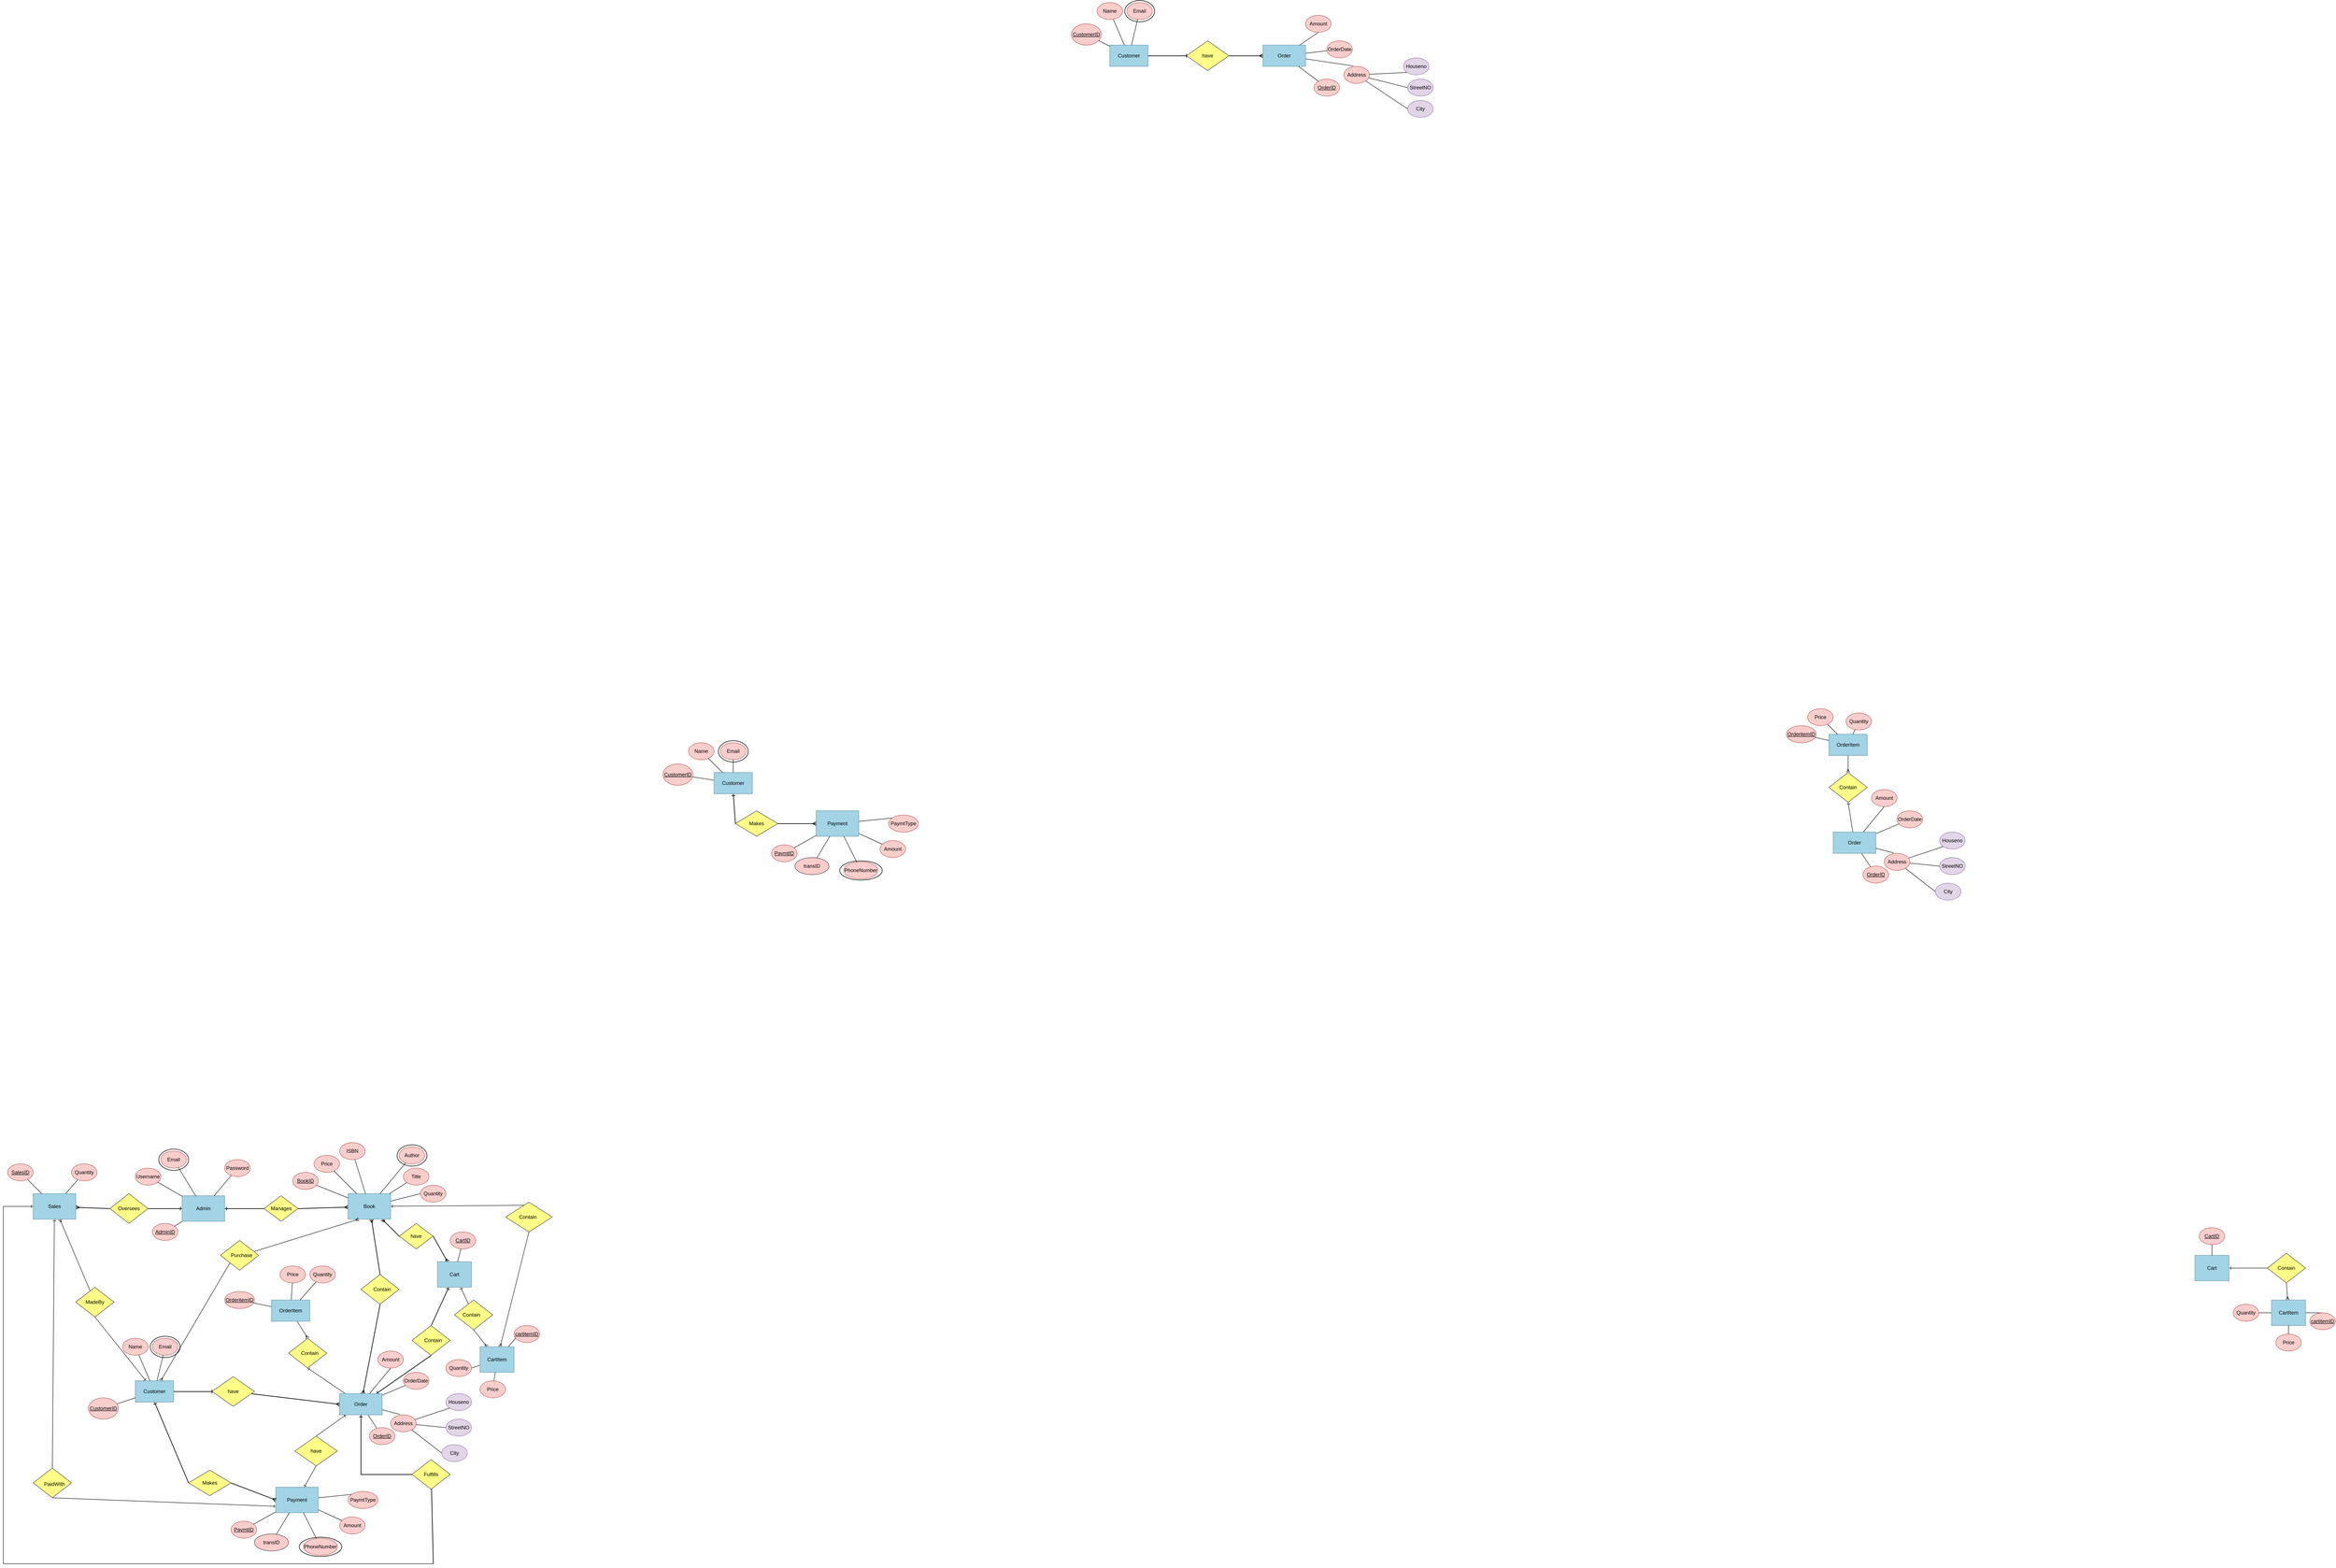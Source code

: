 <mxfile version="26.0.5">
  <diagram name="Page-1" id="8js4nfwX36cDhiWd0nQg">
    <mxGraphModel dx="-1300" dy="3706" grid="1" gridSize="10" guides="1" tooltips="1" connect="1" arrows="1" fold="1" page="0" pageScale="1" pageWidth="850" pageHeight="1100" math="0" shadow="0">
      <root>
        <mxCell id="0" />
        <mxCell id="1" parent="0" />
        <mxCell id="_kQ2py2JBP-Ow-14BObZ-1" style="rounded=0;orthogonalLoop=1;jettySize=auto;html=1;endArrow=ERone;endFill=0;strokeWidth=1.5;exitX=1;exitY=0.5;exitDx=0;exitDy=0;" parent="1" source="_kQ2py2JBP-Ow-14BObZ-97" target="_kQ2py2JBP-Ow-14BObZ-3" edge="1">
          <mxGeometry relative="1" as="geometry" />
        </mxCell>
        <mxCell id="_kQ2py2JBP-Ow-14BObZ-2" style="rounded=0;orthogonalLoop=1;jettySize=auto;html=1;endArrow=ERone;endFill=0;strokeWidth=1.5;" parent="1" source="_kQ2py2JBP-Ow-14BObZ-12" target="_kQ2py2JBP-Ow-14BObZ-3" edge="1">
          <mxGeometry relative="1" as="geometry" />
        </mxCell>
        <mxCell id="_kQ2py2JBP-Ow-14BObZ-3" value="Admin" style="rounded=0;whiteSpace=wrap;html=1;fillColor=#a2d4e6;strokeColor=#63919f;" parent="1" vertex="1">
          <mxGeometry x="3530" y="235" width="100" height="60" as="geometry" />
        </mxCell>
        <mxCell id="_kQ2py2JBP-Ow-14BObZ-4" value="&lt;u&gt;AdminID&lt;/u&gt;" style="ellipse;whiteSpace=wrap;html=1;fillColor=#f8cecc;strokeColor=#b85450;" parent="1" vertex="1">
          <mxGeometry x="3460" y="300" width="60" height="40" as="geometry" />
        </mxCell>
        <mxCell id="_kQ2py2JBP-Ow-14BObZ-5" style="endArrow=none;endFill=0;" parent="1" source="_kQ2py2JBP-Ow-14BObZ-3" target="_kQ2py2JBP-Ow-14BObZ-4" edge="1">
          <mxGeometry relative="1" as="geometry" />
        </mxCell>
        <mxCell id="_kQ2py2JBP-Ow-14BObZ-6" value="Username" style="ellipse;whiteSpace=wrap;html=1;fillColor=#f8cecc;strokeColor=#b85450;" parent="1" vertex="1">
          <mxGeometry x="3420" y="170" width="60" height="40" as="geometry" />
        </mxCell>
        <mxCell id="_kQ2py2JBP-Ow-14BObZ-7" style="endArrow=none;endFill=0;" parent="1" source="_kQ2py2JBP-Ow-14BObZ-3" target="_kQ2py2JBP-Ow-14BObZ-6" edge="1">
          <mxGeometry relative="1" as="geometry" />
        </mxCell>
        <mxCell id="_kQ2py2JBP-Ow-14BObZ-8" value="Email" style="ellipse;whiteSpace=wrap;html=1;fillColor=#f8cecc;strokeColor=#b85450;" parent="1" vertex="1">
          <mxGeometry x="3480" y="130" width="60" height="40" as="geometry" />
        </mxCell>
        <mxCell id="_kQ2py2JBP-Ow-14BObZ-9" style="endArrow=none;endFill=0;" parent="1" source="_kQ2py2JBP-Ow-14BObZ-3" target="_kQ2py2JBP-Ow-14BObZ-8" edge="1">
          <mxGeometry relative="1" as="geometry" />
        </mxCell>
        <mxCell id="_kQ2py2JBP-Ow-14BObZ-10" value="Password" style="ellipse;whiteSpace=wrap;html=1;fillColor=#f8cecc;strokeColor=#b85450;" parent="1" vertex="1">
          <mxGeometry x="3630" y="150" width="60" height="40" as="geometry" />
        </mxCell>
        <mxCell id="_kQ2py2JBP-Ow-14BObZ-11" style="endArrow=none;endFill=0;" parent="1" source="_kQ2py2JBP-Ow-14BObZ-3" target="_kQ2py2JBP-Ow-14BObZ-10" edge="1">
          <mxGeometry relative="1" as="geometry" />
        </mxCell>
        <mxCell id="_kQ2py2JBP-Ow-14BObZ-12" value="Manages" style="rhombus;whiteSpace=wrap;html=1;fillColor=#ffff88;strokeColor=#36393d;" parent="1" vertex="1">
          <mxGeometry x="3722.5" y="235" width="80" height="60" as="geometry" />
        </mxCell>
        <mxCell id="_kQ2py2JBP-Ow-14BObZ-13" style="rounded=0;orthogonalLoop=1;jettySize=auto;html=1;endArrow=ERmany;endFill=0;exitX=0;exitY=0.5;exitDx=0;exitDy=0;strokeWidth=1.5;" parent="1" source="_kQ2py2JBP-Ow-14BObZ-66" target="_kQ2py2JBP-Ow-14BObZ-18" edge="1">
          <mxGeometry relative="1" as="geometry" />
        </mxCell>
        <mxCell id="_kQ2py2JBP-Ow-14BObZ-14" style="rounded=0;orthogonalLoop=1;jettySize=auto;html=1;endArrow=ERmany;endFill=0;exitX=0.5;exitY=0;exitDx=0;exitDy=0;strokeWidth=1.5;" parent="1" source="_kQ2py2JBP-Ow-14BObZ-103" target="_kQ2py2JBP-Ow-14BObZ-18" edge="1">
          <mxGeometry relative="1" as="geometry" />
        </mxCell>
        <mxCell id="_kQ2py2JBP-Ow-14BObZ-15" style="rounded=0;orthogonalLoop=1;jettySize=auto;html=1;endArrow=ERmany;endFill=0;exitX=1;exitY=0.5;exitDx=0;exitDy=0;strokeWidth=1.5;" parent="1" source="_kQ2py2JBP-Ow-14BObZ-12" target="_kQ2py2JBP-Ow-14BObZ-18" edge="1">
          <mxGeometry relative="1" as="geometry" />
        </mxCell>
        <mxCell id="_kQ2py2JBP-Ow-14BObZ-16" style="rounded=0;orthogonalLoop=1;jettySize=auto;html=1;entryX=0;entryY=0.5;entryDx=0;entryDy=0;endArrow=none;endFill=0;" parent="1" source="_kQ2py2JBP-Ow-14BObZ-18" target="_kQ2py2JBP-Ow-14BObZ-148" edge="1">
          <mxGeometry relative="1" as="geometry" />
        </mxCell>
        <mxCell id="_kQ2py2JBP-Ow-14BObZ-17" style="rounded=0;orthogonalLoop=1;jettySize=auto;html=1;endArrow=ERone;endFill=0;exitX=0.527;exitY=0.103;exitDx=0;exitDy=0;exitPerimeter=0;" parent="1" source="_kQ2py2JBP-Ow-14BObZ-151" target="_kQ2py2JBP-Ow-14BObZ-18" edge="1">
          <mxGeometry relative="1" as="geometry">
            <mxPoint x="4340" y="240" as="sourcePoint" />
          </mxGeometry>
        </mxCell>
        <mxCell id="_kQ2py2JBP-Ow-14BObZ-18" value="Book" style="rounded=0;whiteSpace=wrap;html=1;fillColor=#a2d4e6;strokeColor=#63919f;" parent="1" vertex="1">
          <mxGeometry x="3920" y="230" width="100" height="60" as="geometry" />
        </mxCell>
        <mxCell id="_kQ2py2JBP-Ow-14BObZ-19" value="&lt;u&gt;BookID&lt;/u&gt;" style="ellipse;whiteSpace=wrap;html=1;fillColor=#f8cecc;strokeColor=#b85450;" parent="1" vertex="1">
          <mxGeometry x="3790" y="180" width="60" height="40" as="geometry" />
        </mxCell>
        <mxCell id="_kQ2py2JBP-Ow-14BObZ-20" style="endArrow=none;endFill=0;" parent="1" source="_kQ2py2JBP-Ow-14BObZ-18" target="_kQ2py2JBP-Ow-14BObZ-19" edge="1">
          <mxGeometry relative="1" as="geometry" />
        </mxCell>
        <mxCell id="_kQ2py2JBP-Ow-14BObZ-21" value="Title" style="ellipse;whiteSpace=wrap;html=1;fillColor=#f8cecc;strokeColor=#b85450;" parent="1" vertex="1">
          <mxGeometry x="4050" y="170" width="60" height="40" as="geometry" />
        </mxCell>
        <mxCell id="_kQ2py2JBP-Ow-14BObZ-22" style="endArrow=none;endFill=0;" parent="1" source="_kQ2py2JBP-Ow-14BObZ-18" target="_kQ2py2JBP-Ow-14BObZ-21" edge="1">
          <mxGeometry relative="1" as="geometry" />
        </mxCell>
        <mxCell id="_kQ2py2JBP-Ow-14BObZ-23" value="ISBN" style="ellipse;whiteSpace=wrap;html=1;fillColor=#f8cecc;strokeColor=#b85450;" parent="1" vertex="1">
          <mxGeometry x="3900" y="110" width="60" height="40" as="geometry" />
        </mxCell>
        <mxCell id="_kQ2py2JBP-Ow-14BObZ-24" style="endArrow=none;endFill=0;" parent="1" source="_kQ2py2JBP-Ow-14BObZ-18" target="_kQ2py2JBP-Ow-14BObZ-23" edge="1">
          <mxGeometry relative="1" as="geometry" />
        </mxCell>
        <mxCell id="_kQ2py2JBP-Ow-14BObZ-25" value="Price" style="ellipse;whiteSpace=wrap;html=1;fillColor=#f8cecc;strokeColor=#b85450;" parent="1" vertex="1">
          <mxGeometry x="3840" y="140" width="60" height="40" as="geometry" />
        </mxCell>
        <mxCell id="_kQ2py2JBP-Ow-14BObZ-26" style="endArrow=none;endFill=0;" parent="1" source="_kQ2py2JBP-Ow-14BObZ-18" target="_kQ2py2JBP-Ow-14BObZ-25" edge="1">
          <mxGeometry relative="1" as="geometry" />
        </mxCell>
        <mxCell id="_kQ2py2JBP-Ow-14BObZ-27" value="Author" style="ellipse;whiteSpace=wrap;html=1;fillColor=#f8cecc;strokeColor=#b85450;" parent="1" vertex="1">
          <mxGeometry x="4040" y="120" width="60" height="40" as="geometry" />
        </mxCell>
        <mxCell id="_kQ2py2JBP-Ow-14BObZ-28" style="endArrow=none;endFill=0;" parent="1" source="_kQ2py2JBP-Ow-14BObZ-18" target="_kQ2py2JBP-Ow-14BObZ-27" edge="1">
          <mxGeometry relative="1" as="geometry" />
        </mxCell>
        <mxCell id="_kQ2py2JBP-Ow-14BObZ-29" style="rounded=0;orthogonalLoop=1;jettySize=auto;html=1;endArrow=ERone;endFill=0;" parent="1" target="_kQ2py2JBP-Ow-14BObZ-32" edge="1">
          <mxGeometry relative="1" as="geometry">
            <mxPoint x="3845" y="870" as="sourcePoint" />
          </mxGeometry>
        </mxCell>
        <mxCell id="_kQ2py2JBP-Ow-14BObZ-30" style="rounded=0;orthogonalLoop=1;jettySize=auto;html=1;entryX=0;entryY=0.75;entryDx=0;entryDy=0;endArrow=ERone;endFill=0;exitX=0.5;exitY=1;exitDx=0;exitDy=0;" parent="1" source="_kQ2py2JBP-Ow-14BObZ-110" target="_kQ2py2JBP-Ow-14BObZ-32" edge="1">
          <mxGeometry relative="1" as="geometry">
            <mxPoint x="3740" y="960" as="targetPoint" />
          </mxGeometry>
        </mxCell>
        <mxCell id="_kQ2py2JBP-Ow-14BObZ-31" style="rounded=0;orthogonalLoop=1;jettySize=auto;html=1;entryX=0.334;entryY=0.138;entryDx=0;entryDy=0;entryPerimeter=0;endArrow=none;endFill=0;" parent="1" source="_kQ2py2JBP-Ow-14BObZ-32" target="_kQ2py2JBP-Ow-14BObZ-156" edge="1">
          <mxGeometry relative="1" as="geometry">
            <mxPoint x="3950" y="960" as="targetPoint" />
          </mxGeometry>
        </mxCell>
        <mxCell id="_kQ2py2JBP-Ow-14BObZ-32" value="Payment" style="rounded=0;whiteSpace=wrap;html=1;fillColor=#a2d4e6;strokeColor=#63919f;" parent="1" vertex="1">
          <mxGeometry x="3750" y="920" width="100" height="60" as="geometry" />
        </mxCell>
        <mxCell id="_kQ2py2JBP-Ow-14BObZ-33" value="&lt;u&gt;PaymtID&lt;/u&gt;" style="ellipse;whiteSpace=wrap;html=1;fillColor=#f8cecc;strokeColor=#b85450;" parent="1" vertex="1">
          <mxGeometry x="3645" y="1000" width="60" height="40" as="geometry" />
        </mxCell>
        <mxCell id="_kQ2py2JBP-Ow-14BObZ-34" style="endArrow=none;endFill=0;" parent="1" source="_kQ2py2JBP-Ow-14BObZ-32" target="_kQ2py2JBP-Ow-14BObZ-33" edge="1">
          <mxGeometry relative="1" as="geometry" />
        </mxCell>
        <mxCell id="_kQ2py2JBP-Ow-14BObZ-35" value="Amount" style="ellipse;whiteSpace=wrap;html=1;fillColor=#f8cecc;strokeColor=#b85450;" parent="1" vertex="1">
          <mxGeometry x="3900" y="990" width="60" height="40" as="geometry" />
        </mxCell>
        <mxCell id="_kQ2py2JBP-Ow-14BObZ-36" style="endArrow=none;endFill=0;" parent="1" source="_kQ2py2JBP-Ow-14BObZ-32" target="_kQ2py2JBP-Ow-14BObZ-35" edge="1">
          <mxGeometry relative="1" as="geometry" />
        </mxCell>
        <mxCell id="_kQ2py2JBP-Ow-14BObZ-37" value="PhoneNumber" style="ellipse;whiteSpace=wrap;html=1;fillColor=#f8cecc;strokeColor=#b85450;" parent="1" vertex="1">
          <mxGeometry x="3815" y="1040" width="80" height="40" as="geometry" />
        </mxCell>
        <mxCell id="_kQ2py2JBP-Ow-14BObZ-38" style="endArrow=none;endFill=0;" parent="1" source="_kQ2py2JBP-Ow-14BObZ-32" target="_kQ2py2JBP-Ow-14BObZ-37" edge="1">
          <mxGeometry relative="1" as="geometry" />
        </mxCell>
        <mxCell id="_kQ2py2JBP-Ow-14BObZ-39" value="transID" style="ellipse;whiteSpace=wrap;html=1;fillColor=#ffcccc;strokeColor=#36393d;" parent="1" vertex="1">
          <mxGeometry x="3700" y="1030" width="80" height="40" as="geometry" />
        </mxCell>
        <mxCell id="_kQ2py2JBP-Ow-14BObZ-40" style="endArrow=none;endFill=0;" parent="1" source="_kQ2py2JBP-Ow-14BObZ-32" target="_kQ2py2JBP-Ow-14BObZ-39" edge="1">
          <mxGeometry relative="1" as="geometry" />
        </mxCell>
        <mxCell id="_kQ2py2JBP-Ow-14BObZ-41" style="rounded=0;orthogonalLoop=1;jettySize=auto;html=1;endArrow=ERmany;endFill=0;exitX=0;exitY=1;exitDx=0;exitDy=0;" parent="1" source="_kQ2py2JBP-Ow-14BObZ-105" target="_kQ2py2JBP-Ow-14BObZ-43" edge="1">
          <mxGeometry relative="1" as="geometry">
            <mxPoint x="3500" y="560" as="sourcePoint" />
          </mxGeometry>
        </mxCell>
        <mxCell id="_kQ2py2JBP-Ow-14BObZ-42" style="rounded=0;orthogonalLoop=1;jettySize=auto;html=1;endArrow=ERone;endFill=0;exitX=0.5;exitY=1;exitDx=0;exitDy=0;" parent="1" source="_kQ2py2JBP-Ow-14BObZ-108" target="_kQ2py2JBP-Ow-14BObZ-43" edge="1">
          <mxGeometry relative="1" as="geometry">
            <mxPoint x="3310" y="600" as="sourcePoint" />
          </mxGeometry>
        </mxCell>
        <mxCell id="_kQ2py2JBP-Ow-14BObZ-43" value="Customer" style="rounded=0;whiteSpace=wrap;html=1;fillColor=#a2d4e6;strokeColor=#63919f;" parent="1" vertex="1">
          <mxGeometry x="3420" y="670" width="90" height="50" as="geometry" />
        </mxCell>
        <mxCell id="_kQ2py2JBP-Ow-14BObZ-44" value="&lt;u&gt;CustomerID&lt;/u&gt;" style="ellipse;whiteSpace=wrap;html=1;fillColor=#f8cecc;strokeColor=#b85450;" parent="1" vertex="1">
          <mxGeometry x="3310" y="710" width="70" height="50" as="geometry" />
        </mxCell>
        <mxCell id="_kQ2py2JBP-Ow-14BObZ-45" style="endArrow=none;endFill=0;" parent="1" source="_kQ2py2JBP-Ow-14BObZ-43" target="_kQ2py2JBP-Ow-14BObZ-44" edge="1">
          <mxGeometry relative="1" as="geometry" />
        </mxCell>
        <mxCell id="_kQ2py2JBP-Ow-14BObZ-46" value="Name" style="ellipse;whiteSpace=wrap;html=1;fillColor=#f8cecc;strokeColor=#b85450;" parent="1" vertex="1">
          <mxGeometry x="3390" y="570" width="60" height="40" as="geometry" />
        </mxCell>
        <mxCell id="_kQ2py2JBP-Ow-14BObZ-47" style="endArrow=none;endFill=0;" parent="1" source="_kQ2py2JBP-Ow-14BObZ-43" target="_kQ2py2JBP-Ow-14BObZ-46" edge="1">
          <mxGeometry relative="1" as="geometry" />
        </mxCell>
        <mxCell id="_kQ2py2JBP-Ow-14BObZ-48" value="Email" style="ellipse;whiteSpace=wrap;html=1;fillColor=#f8cecc;strokeColor=#b85450;" parent="1" vertex="1">
          <mxGeometry x="3460" y="570" width="60" height="40" as="geometry" />
        </mxCell>
        <mxCell id="_kQ2py2JBP-Ow-14BObZ-49" style="endArrow=none;endFill=0;" parent="1" source="_kQ2py2JBP-Ow-14BObZ-43" target="_kQ2py2JBP-Ow-14BObZ-48" edge="1">
          <mxGeometry relative="1" as="geometry" />
        </mxCell>
        <mxCell id="_kQ2py2JBP-Ow-14BObZ-50" style="rounded=0;orthogonalLoop=1;jettySize=auto;html=1;entryX=0;entryY=0.5;entryDx=0;entryDy=0;endArrow=ERmany;endFill=0;strokeWidth=1.5;" parent="1" source="_kQ2py2JBP-Ow-14BObZ-51" target="_kQ2py2JBP-Ow-14BObZ-76" edge="1">
          <mxGeometry relative="1" as="geometry">
            <mxPoint x="3830" y="695" as="targetPoint" />
          </mxGeometry>
        </mxCell>
        <mxCell id="_kQ2py2JBP-Ow-14BObZ-51" value="" style="rhombus;whiteSpace=wrap;html=1;fillColor=#ffff88;strokeColor=#36393d;" parent="1" vertex="1">
          <mxGeometry x="3600" y="660" width="100" height="70" as="geometry" />
        </mxCell>
        <mxCell id="_kQ2py2JBP-Ow-14BObZ-52" value="have" style="text;html=1;align=center;verticalAlign=middle;whiteSpace=wrap;rounded=0;" parent="1" vertex="1">
          <mxGeometry x="3620" y="680" width="60" height="30" as="geometry" />
        </mxCell>
        <mxCell id="_kQ2py2JBP-Ow-14BObZ-53" value="" style="endArrow=baseDash;html=1;rounded=0;entryX=0;entryY=0.5;entryDx=0;entryDy=0;endFill=0;strokeWidth=1.5;" parent="1" target="_kQ2py2JBP-Ow-14BObZ-51" edge="1">
          <mxGeometry width="50" height="50" relative="1" as="geometry">
            <mxPoint x="3510" y="695" as="sourcePoint" />
            <mxPoint x="3600" y="560" as="targetPoint" />
          </mxGeometry>
        </mxCell>
        <mxCell id="_kQ2py2JBP-Ow-14BObZ-54" value="" style="rhombus;whiteSpace=wrap;html=1;fillColor=#ffff88;strokeColor=#36393d;" parent="1" vertex="1">
          <mxGeometry x="3545" y="880" width="100" height="60" as="geometry" />
        </mxCell>
        <mxCell id="_kQ2py2JBP-Ow-14BObZ-55" value="Makes" style="text;html=1;align=center;verticalAlign=middle;whiteSpace=wrap;rounded=0;" parent="1" vertex="1">
          <mxGeometry x="3565" y="895" width="60" height="30" as="geometry" />
        </mxCell>
        <mxCell id="_kQ2py2JBP-Ow-14BObZ-56" value="" style="endArrow=ERmany;html=1;rounded=0;entryX=0;entryY=0.5;entryDx=0;entryDy=0;exitX=1;exitY=0.5;exitDx=0;exitDy=0;endFill=0;strokeWidth=1.5;" parent="1" source="_kQ2py2JBP-Ow-14BObZ-54" target="_kQ2py2JBP-Ow-14BObZ-32" edge="1">
          <mxGeometry width="50" height="50" relative="1" as="geometry">
            <mxPoint x="3700" y="870" as="sourcePoint" />
            <mxPoint x="3750" y="820" as="targetPoint" />
          </mxGeometry>
        </mxCell>
        <mxCell id="_kQ2py2JBP-Ow-14BObZ-57" value="" style="endArrow=ERone;html=1;rounded=0;exitX=0;exitY=0.5;exitDx=0;exitDy=0;entryX=0.5;entryY=1;entryDx=0;entryDy=0;endFill=0;strokeWidth=1.5;" parent="1" source="_kQ2py2JBP-Ow-14BObZ-54" target="_kQ2py2JBP-Ow-14BObZ-43" edge="1">
          <mxGeometry width="50" height="50" relative="1" as="geometry">
            <mxPoint x="3750" y="820" as="sourcePoint" />
            <mxPoint x="3700" y="870" as="targetPoint" />
          </mxGeometry>
        </mxCell>
        <mxCell id="_kQ2py2JBP-Ow-14BObZ-58" style="rounded=0;orthogonalLoop=1;jettySize=auto;html=1;curved=1;strokeColor=default;endArrow=ERmany;endFill=0;exitX=1;exitY=0.5;exitDx=0;exitDy=0;strokeWidth=1.5;" parent="1" source="_kQ2py2JBP-Ow-14BObZ-66" target="_kQ2py2JBP-Ow-14BObZ-61" edge="1">
          <mxGeometry relative="1" as="geometry" />
        </mxCell>
        <mxCell id="_kQ2py2JBP-Ow-14BObZ-59" style="rounded=0;orthogonalLoop=1;jettySize=auto;html=1;endArrow=ERone;endFill=0;strokeWidth=1.5;exitX=0.5;exitY=0;exitDx=0;exitDy=0;" parent="1" source="_kQ2py2JBP-Ow-14BObZ-116" target="_kQ2py2JBP-Ow-14BObZ-61" edge="1">
          <mxGeometry relative="1" as="geometry" />
        </mxCell>
        <mxCell id="_kQ2py2JBP-Ow-14BObZ-60" style="rounded=0;orthogonalLoop=1;jettySize=auto;html=1;endArrow=ERone;endFill=0;" parent="1" source="_kQ2py2JBP-Ow-14BObZ-127" target="_kQ2py2JBP-Ow-14BObZ-61" edge="1">
          <mxGeometry relative="1" as="geometry" />
        </mxCell>
        <mxCell id="_kQ2py2JBP-Ow-14BObZ-61" value="Cart" style="rounded=0;whiteSpace=wrap;html=1;fillColor=#a2d4e6;strokeColor=#63919f;" parent="1" vertex="1">
          <mxGeometry x="4130" y="390" width="80" height="60" as="geometry" />
        </mxCell>
        <mxCell id="_kQ2py2JBP-Ow-14BObZ-62" value="&lt;u&gt;CartID&lt;/u&gt;" style="ellipse;whiteSpace=wrap;html=1;fillColor=#f8cecc;strokeColor=#b85450;" parent="1" vertex="1">
          <mxGeometry x="4160" y="320" width="60" height="40" as="geometry" />
        </mxCell>
        <mxCell id="_kQ2py2JBP-Ow-14BObZ-63" style="endArrow=none;endFill=0;" parent="1" source="_kQ2py2JBP-Ow-14BObZ-61" target="_kQ2py2JBP-Ow-14BObZ-62" edge="1">
          <mxGeometry relative="1" as="geometry" />
        </mxCell>
        <mxCell id="_kQ2py2JBP-Ow-14BObZ-66" value="have" style="rhombus;whiteSpace=wrap;html=1;fillColor=#ffff88;strokeColor=#36393d;" parent="1" vertex="1">
          <mxGeometry x="4040" y="300" width="80" height="60" as="geometry" />
        </mxCell>
        <mxCell id="_kQ2py2JBP-Ow-14BObZ-67" style="rounded=0;orthogonalLoop=1;jettySize=auto;html=1;endArrow=none;endFill=0;" parent="1" source="_kQ2py2JBP-Ow-14BObZ-76" target="_kQ2py2JBP-Ow-14BObZ-83" edge="1">
          <mxGeometry relative="1" as="geometry" />
        </mxCell>
        <mxCell id="_kQ2py2JBP-Ow-14BObZ-68" style="rounded=0;orthogonalLoop=1;jettySize=auto;html=1;endArrow=none;endFill=0;" parent="1" source="_kQ2py2JBP-Ow-14BObZ-76" target="_kQ2py2JBP-Ow-14BObZ-82" edge="1">
          <mxGeometry relative="1" as="geometry" />
        </mxCell>
        <mxCell id="_kQ2py2JBP-Ow-14BObZ-70" style="rounded=0;orthogonalLoop=1;jettySize=auto;html=1;entryX=0.5;entryY=1;entryDx=0;entryDy=0;endArrow=none;endFill=0;" parent="1" source="_kQ2py2JBP-Ow-14BObZ-76" target="_kQ2py2JBP-Ow-14BObZ-77" edge="1">
          <mxGeometry relative="1" as="geometry">
            <mxPoint x="3860" y="590" as="targetPoint" />
          </mxGeometry>
        </mxCell>
        <mxCell id="_kQ2py2JBP-Ow-14BObZ-71" style="rounded=0;orthogonalLoop=1;jettySize=auto;html=1;endArrow=ERone;endFill=0;exitX=0.5;exitY=0;exitDx=0;exitDy=0;" parent="1" source="_kQ2py2JBP-Ow-14BObZ-101" target="_kQ2py2JBP-Ow-14BObZ-76" edge="1">
          <mxGeometry relative="1" as="geometry" />
        </mxCell>
        <mxCell id="_kQ2py2JBP-Ow-14BObZ-72" style="rounded=0;orthogonalLoop=1;jettySize=auto;html=1;endArrow=ERmany;endFill=0;exitX=0.5;exitY=1;exitDx=0;exitDy=0;strokeWidth=1.5;" parent="1" source="_kQ2py2JBP-Ow-14BObZ-103" target="_kQ2py2JBP-Ow-14BObZ-76" edge="1">
          <mxGeometry relative="1" as="geometry" />
        </mxCell>
        <mxCell id="_kQ2py2JBP-Ow-14BObZ-73" style="edgeStyle=orthogonalEdgeStyle;rounded=0;orthogonalLoop=1;jettySize=auto;html=1;endArrow=ERone;endFill=0;strokeWidth=1.5;" parent="1" source="_kQ2py2JBP-Ow-14BObZ-113" target="_kQ2py2JBP-Ow-14BObZ-76" edge="1">
          <mxGeometry relative="1" as="geometry" />
        </mxCell>
        <mxCell id="_kQ2py2JBP-Ow-14BObZ-74" style="rounded=0;orthogonalLoop=1;jettySize=auto;html=1;endArrow=ERone;endFill=0;strokeWidth=1.5;exitX=0.5;exitY=1;exitDx=0;exitDy=0;" parent="1" source="_kQ2py2JBP-Ow-14BObZ-116" target="_kQ2py2JBP-Ow-14BObZ-76" edge="1">
          <mxGeometry relative="1" as="geometry" />
        </mxCell>
        <mxCell id="_kQ2py2JBP-Ow-14BObZ-75" style="rounded=0;orthogonalLoop=1;jettySize=auto;html=1;entryX=0.5;entryY=1;entryDx=0;entryDy=0;endArrow=ERone;endFill=0;" parent="1" source="_kQ2py2JBP-Ow-14BObZ-76" target="_kQ2py2JBP-Ow-14BObZ-144" edge="1">
          <mxGeometry relative="1" as="geometry">
            <mxPoint x="3850" y="630" as="targetPoint" />
          </mxGeometry>
        </mxCell>
        <mxCell id="_kQ2py2JBP-Ow-14BObZ-76" value="Order" style="rounded=0;whiteSpace=wrap;html=1;fillColor=#a2d4e6;strokeColor=#63919f;" parent="1" vertex="1">
          <mxGeometry x="3900" y="700" width="100" height="50" as="geometry" />
        </mxCell>
        <mxCell id="_kQ2py2JBP-Ow-14BObZ-77" value="Amount" style="ellipse;whiteSpace=wrap;html=1;fillColor=#f8cecc;strokeColor=#b85450;" parent="1" vertex="1">
          <mxGeometry x="3990" y="600" width="60" height="40" as="geometry" />
        </mxCell>
        <mxCell id="_kQ2py2JBP-Ow-14BObZ-78" style="rounded=0;orthogonalLoop=1;jettySize=auto;html=1;entryX=0;entryY=0.5;entryDx=0;entryDy=0;endArrow=none;endFill=0;" parent="1" source="_kQ2py2JBP-Ow-14BObZ-81" target="_kQ2py2JBP-Ow-14BObZ-154" edge="1">
          <mxGeometry relative="1" as="geometry" />
        </mxCell>
        <mxCell id="_kQ2py2JBP-Ow-14BObZ-79" style="rounded=0;orthogonalLoop=1;jettySize=auto;html=1;entryX=0;entryY=1;entryDx=0;entryDy=0;endArrow=none;endFill=0;" parent="1" source="_kQ2py2JBP-Ow-14BObZ-81" target="_kQ2py2JBP-Ow-14BObZ-153" edge="1">
          <mxGeometry relative="1" as="geometry" />
        </mxCell>
        <mxCell id="_kQ2py2JBP-Ow-14BObZ-80" style="rounded=0;orthogonalLoop=1;jettySize=auto;html=1;entryX=0;entryY=0.5;entryDx=0;entryDy=0;endArrow=none;endFill=0;" parent="1" source="_kQ2py2JBP-Ow-14BObZ-81" target="_kQ2py2JBP-Ow-14BObZ-155" edge="1">
          <mxGeometry relative="1" as="geometry" />
        </mxCell>
        <mxCell id="_kQ2py2JBP-Ow-14BObZ-81" value="Address" style="ellipse;whiteSpace=wrap;html=1;fillColor=#f8cecc;strokeColor=#b85450;" parent="1" vertex="1">
          <mxGeometry x="4020" y="750" width="60" height="40" as="geometry" />
        </mxCell>
        <mxCell id="_kQ2py2JBP-Ow-14BObZ-82" value="OrderDate" style="ellipse;whiteSpace=wrap;html=1;fillColor=#f8cecc;strokeColor=#b85450;" parent="1" vertex="1">
          <mxGeometry x="4050" y="650" width="60" height="40" as="geometry" />
        </mxCell>
        <mxCell id="_kQ2py2JBP-Ow-14BObZ-83" value="&lt;u&gt;OrderID&lt;/u&gt;" style="ellipse;whiteSpace=wrap;html=1;fillColor=#f8cecc;strokeColor=#b85450;" parent="1" vertex="1">
          <mxGeometry x="3970" y="780" width="60" height="40" as="geometry" />
        </mxCell>
        <mxCell id="_kQ2py2JBP-Ow-14BObZ-84" style="rounded=0;orthogonalLoop=1;jettySize=auto;html=1;endArrow=ERmany;endFill=0;strokeWidth=1.5;exitX=0;exitY=0.5;exitDx=0;exitDy=0;" parent="1" source="_kQ2py2JBP-Ow-14BObZ-97" target="_kQ2py2JBP-Ow-14BObZ-90" edge="1">
          <mxGeometry relative="1" as="geometry" />
        </mxCell>
        <mxCell id="_kQ2py2JBP-Ow-14BObZ-85" style="rounded=0;orthogonalLoop=1;jettySize=auto;html=1;endArrow=ERmany;endFill=0;" parent="1" source="_kQ2py2JBP-Ow-14BObZ-108" target="_kQ2py2JBP-Ow-14BObZ-90" edge="1">
          <mxGeometry relative="1" as="geometry" />
        </mxCell>
        <mxCell id="_kQ2py2JBP-Ow-14BObZ-86" style="rounded=0;orthogonalLoop=1;jettySize=auto;html=1;endArrow=ERone;endFill=0;exitX=0.5;exitY=0;exitDx=0;exitDy=0;" parent="1" source="_kQ2py2JBP-Ow-14BObZ-110" target="_kQ2py2JBP-Ow-14BObZ-90" edge="1">
          <mxGeometry relative="1" as="geometry" />
        </mxCell>
        <mxCell id="_kQ2py2JBP-Ow-14BObZ-87" style="edgeStyle=orthogonalEdgeStyle;rounded=0;orthogonalLoop=1;jettySize=auto;html=1;endArrow=ERone;endFill=0;" parent="1" target="_kQ2py2JBP-Ow-14BObZ-90" edge="1">
          <mxGeometry relative="1" as="geometry">
            <mxPoint x="3120" y="1100" as="sourcePoint" />
            <Array as="points">
              <mxPoint x="3120" y="1100" />
              <mxPoint x="3110" y="1100" />
              <mxPoint x="3110" y="260" />
            </Array>
          </mxGeometry>
        </mxCell>
        <mxCell id="_kQ2py2JBP-Ow-14BObZ-90" value="Sales" style="rounded=0;whiteSpace=wrap;html=1;fillColor=#a2d4e6;strokeColor=#63919f;" parent="1" vertex="1">
          <mxGeometry x="3180" y="230" width="100" height="60" as="geometry" />
        </mxCell>
        <mxCell id="_kQ2py2JBP-Ow-14BObZ-91" value="&lt;u&gt;SalesID&lt;/u&gt;" style="ellipse;whiteSpace=wrap;html=1;fillColor=#f8cecc;strokeColor=#b85450;" parent="1" vertex="1">
          <mxGeometry x="3120" y="160" width="60" height="40" as="geometry" />
        </mxCell>
        <mxCell id="_kQ2py2JBP-Ow-14BObZ-92" style="endArrow=none;endFill=0;" parent="1" source="_kQ2py2JBP-Ow-14BObZ-90" target="_kQ2py2JBP-Ow-14BObZ-91" edge="1">
          <mxGeometry relative="1" as="geometry" />
        </mxCell>
        <mxCell id="_kQ2py2JBP-Ow-14BObZ-93" value="Quantity" style="ellipse;whiteSpace=wrap;html=1;fillColor=#f8cecc;strokeColor=#b85450;" parent="1" vertex="1">
          <mxGeometry x="3270" y="160" width="60" height="40" as="geometry" />
        </mxCell>
        <mxCell id="_kQ2py2JBP-Ow-14BObZ-94" style="endArrow=none;endFill=0;" parent="1" source="_kQ2py2JBP-Ow-14BObZ-90" target="_kQ2py2JBP-Ow-14BObZ-93" edge="1">
          <mxGeometry relative="1" as="geometry" />
        </mxCell>
        <mxCell id="_kQ2py2JBP-Ow-14BObZ-97" value="" style="rhombus;whiteSpace=wrap;html=1;fillColor=#ffff88;strokeColor=#36393d;" parent="1" vertex="1">
          <mxGeometry x="3360" y="230" width="90" height="70" as="geometry" />
        </mxCell>
        <mxCell id="_kQ2py2JBP-Ow-14BObZ-98" value="Oversees" style="text;html=1;align=center;verticalAlign=middle;whiteSpace=wrap;rounded=0;" parent="1" vertex="1">
          <mxGeometry x="3375" y="250" width="60" height="30" as="geometry" />
        </mxCell>
        <mxCell id="_kQ2py2JBP-Ow-14BObZ-100" style="rounded=0;orthogonalLoop=1;jettySize=auto;html=1;entryX=0.365;entryY=-0.026;entryDx=0;entryDy=0;entryPerimeter=0;endArrow=none;endFill=0;" parent="1" source="_kQ2py2JBP-Ow-14BObZ-76" target="_kQ2py2JBP-Ow-14BObZ-81" edge="1">
          <mxGeometry relative="1" as="geometry" />
        </mxCell>
        <mxCell id="_kQ2py2JBP-Ow-14BObZ-101" value="" style="rhombus;whiteSpace=wrap;html=1;fillColor=#ffff88;strokeColor=#36393d;" parent="1" vertex="1">
          <mxGeometry x="3795" y="800" width="100" height="70" as="geometry" />
        </mxCell>
        <mxCell id="_kQ2py2JBP-Ow-14BObZ-102" value="have" style="text;html=1;align=center;verticalAlign=middle;whiteSpace=wrap;rounded=0;" parent="1" vertex="1">
          <mxGeometry x="3815" y="820" width="60" height="30" as="geometry" />
        </mxCell>
        <mxCell id="_kQ2py2JBP-Ow-14BObZ-103" value="" style="rhombus;whiteSpace=wrap;html=1;fillColor=#ffff88;strokeColor=#36393d;" parent="1" vertex="1">
          <mxGeometry x="3950" y="420" width="90" height="70" as="geometry" />
        </mxCell>
        <mxCell id="_kQ2py2JBP-Ow-14BObZ-104" value="Contain" style="text;html=1;align=center;verticalAlign=middle;whiteSpace=wrap;rounded=0;" parent="1" vertex="1">
          <mxGeometry x="3970" y="440" width="60" height="30" as="geometry" />
        </mxCell>
        <mxCell id="_kQ2py2JBP-Ow-14BObZ-105" value="" style="rhombus;whiteSpace=wrap;html=1;fillColor=#ffff88;strokeColor=#36393d;" parent="1" vertex="1">
          <mxGeometry x="3620" y="340" width="90" height="70" as="geometry" />
        </mxCell>
        <mxCell id="_kQ2py2JBP-Ow-14BObZ-106" style="rounded=0;orthogonalLoop=1;jettySize=auto;html=1;entryX=0.25;entryY=1;entryDx=0;entryDy=0;endArrow=ERmany;endFill=0;" parent="1" source="_kQ2py2JBP-Ow-14BObZ-107" target="_kQ2py2JBP-Ow-14BObZ-18" edge="1">
          <mxGeometry relative="1" as="geometry" />
        </mxCell>
        <mxCell id="_kQ2py2JBP-Ow-14BObZ-107" value="Purchase" style="text;html=1;align=center;verticalAlign=middle;whiteSpace=wrap;rounded=0;" parent="1" vertex="1">
          <mxGeometry x="3640" y="360" width="60" height="30" as="geometry" />
        </mxCell>
        <mxCell id="_kQ2py2JBP-Ow-14BObZ-108" value="" style="rhombus;whiteSpace=wrap;html=1;fillColor=#ffff88;strokeColor=#36393d;" parent="1" vertex="1">
          <mxGeometry x="3280" y="450" width="90" height="70" as="geometry" />
        </mxCell>
        <mxCell id="_kQ2py2JBP-Ow-14BObZ-109" value="MadeBy" style="text;html=1;align=center;verticalAlign=middle;whiteSpace=wrap;rounded=0;" parent="1" vertex="1">
          <mxGeometry x="3295" y="470" width="60" height="30" as="geometry" />
        </mxCell>
        <mxCell id="_kQ2py2JBP-Ow-14BObZ-110" value="" style="rhombus;whiteSpace=wrap;html=1;fillColor=#ffff88;strokeColor=#36393d;" parent="1" vertex="1">
          <mxGeometry x="3180" y="875" width="90" height="70" as="geometry" />
        </mxCell>
        <mxCell id="_kQ2py2JBP-Ow-14BObZ-111" value="PaidWIth" style="text;html=1;align=center;verticalAlign=middle;whiteSpace=wrap;rounded=0;" parent="1" vertex="1">
          <mxGeometry x="3200" y="895" width="60" height="35" as="geometry" />
        </mxCell>
        <mxCell id="_kQ2py2JBP-Ow-14BObZ-112" style="rounded=0;orthogonalLoop=1;jettySize=auto;html=1;endArrow=none;endFill=0;strokeWidth=1.5;" parent="1" source="_kQ2py2JBP-Ow-14BObZ-113" edge="1">
          <mxGeometry relative="1" as="geometry">
            <mxPoint x="4120" y="1100" as="targetPoint" />
          </mxGeometry>
        </mxCell>
        <mxCell id="_kQ2py2JBP-Ow-14BObZ-113" value="" style="rhombus;whiteSpace=wrap;html=1;fillColor=#ffff88;strokeColor=#36393d;" parent="1" vertex="1">
          <mxGeometry x="4070" y="855" width="90" height="70" as="geometry" />
        </mxCell>
        <mxCell id="_kQ2py2JBP-Ow-14BObZ-114" value="Fulfills" style="text;html=1;align=center;verticalAlign=middle;whiteSpace=wrap;rounded=0;" parent="1" vertex="1">
          <mxGeometry x="4085" y="875" width="60" height="30" as="geometry" />
        </mxCell>
        <mxCell id="_kQ2py2JBP-Ow-14BObZ-115" value="" style="endArrow=none;html=1;rounded=0;" parent="1" edge="1">
          <mxGeometry width="50" height="50" relative="1" as="geometry">
            <mxPoint x="3110" y="1100" as="sourcePoint" />
            <mxPoint x="4120" y="1100" as="targetPoint" />
          </mxGeometry>
        </mxCell>
        <mxCell id="_kQ2py2JBP-Ow-14BObZ-116" value="" style="rhombus;whiteSpace=wrap;html=1;fillColor=#ffff88;strokeColor=#36393d;" parent="1" vertex="1">
          <mxGeometry x="4070" y="540" width="90" height="70" as="geometry" />
        </mxCell>
        <mxCell id="_kQ2py2JBP-Ow-14BObZ-117" value="Contain" style="text;html=1;align=center;verticalAlign=middle;whiteSpace=wrap;rounded=0;" parent="1" vertex="1">
          <mxGeometry x="4090" y="560" width="60" height="30" as="geometry" />
        </mxCell>
        <mxCell id="_kQ2py2JBP-Ow-14BObZ-118" value="" style="ellipse;whiteSpace=wrap;html=1;fillColor=none;strokeWidth=1.25;" parent="1" vertex="1">
          <mxGeometry x="4035" y="115" width="70" height="50" as="geometry" />
        </mxCell>
        <mxCell id="_kQ2py2JBP-Ow-14BObZ-121" style="rounded=0;orthogonalLoop=1;jettySize=auto;html=1;endArrow=ERmany;endFill=0;exitX=0.5;exitY=1;exitDx=0;exitDy=0;" parent="1" source="_kQ2py2JBP-Ow-14BObZ-127" target="_kQ2py2JBP-Ow-14BObZ-126" edge="1">
          <mxGeometry relative="1" as="geometry" />
        </mxCell>
        <mxCell id="_kQ2py2JBP-Ow-14BObZ-122" style="rounded=0;orthogonalLoop=1;jettySize=auto;html=1;entryX=1;entryY=0.5;entryDx=0;entryDy=0;endArrow=none;endFill=0;" parent="1" source="_kQ2py2JBP-Ow-14BObZ-126" target="_kQ2py2JBP-Ow-14BObZ-129" edge="1">
          <mxGeometry relative="1" as="geometry" />
        </mxCell>
        <mxCell id="_kQ2py2JBP-Ow-14BObZ-124" style="rounded=0;orthogonalLoop=1;jettySize=auto;html=1;entryX=0.5;entryY=0;entryDx=0;entryDy=0;endArrow=none;endFill=0;" parent="1" source="_kQ2py2JBP-Ow-14BObZ-126" target="_kQ2py2JBP-Ow-14BObZ-132" edge="1">
          <mxGeometry relative="1" as="geometry" />
        </mxCell>
        <mxCell id="_kQ2py2JBP-Ow-14BObZ-125" style="rounded=0;orthogonalLoop=1;jettySize=auto;html=1;endArrow=ERmany;endFill=0;exitX=0.5;exitY=1;exitDx=0;exitDy=0;" parent="1" source="_kQ2py2JBP-Ow-14BObZ-151" target="_kQ2py2JBP-Ow-14BObZ-126" edge="1">
          <mxGeometry relative="1" as="geometry" />
        </mxCell>
        <mxCell id="_kQ2py2JBP-Ow-14BObZ-126" value="CartItem" style="rounded=0;whiteSpace=wrap;html=1;fillColor=#a2d4e6;strokeColor=#63919f;" parent="1" vertex="1">
          <mxGeometry x="4230" y="590" width="80" height="60" as="geometry" />
        </mxCell>
        <mxCell id="_kQ2py2JBP-Ow-14BObZ-127" value="" style="rhombus;whiteSpace=wrap;html=1;fillColor=#ffff88;strokeColor=#36393d;" parent="1" vertex="1">
          <mxGeometry x="4170" y="480" width="90" height="70" as="geometry" />
        </mxCell>
        <mxCell id="_kQ2py2JBP-Ow-14BObZ-128" value="Contain" style="text;html=1;align=center;verticalAlign=middle;whiteSpace=wrap;rounded=0;" parent="1" vertex="1">
          <mxGeometry x="4180" y="500" width="60" height="30" as="geometry" />
        </mxCell>
        <mxCell id="_kQ2py2JBP-Ow-14BObZ-129" value="Quantity" style="ellipse;whiteSpace=wrap;html=1;fillColor=#f8cecc;strokeColor=#b85450;" parent="1" vertex="1">
          <mxGeometry x="4150" y="620" width="60" height="40" as="geometry" />
        </mxCell>
        <mxCell id="_kQ2py2JBP-Ow-14BObZ-130" value="Price" style="ellipse;whiteSpace=wrap;html=1;fillColor=#f8cecc;strokeColor=#b85450;" parent="1" vertex="1">
          <mxGeometry x="4230" y="670" width="60" height="40" as="geometry" />
        </mxCell>
        <mxCell id="_kQ2py2JBP-Ow-14BObZ-132" value="&lt;u&gt;cartitemID&lt;/u&gt;" style="ellipse;whiteSpace=wrap;html=1;fillColor=#f8cecc;strokeColor=#b85450;" parent="1" vertex="1">
          <mxGeometry x="4310" y="540" width="60" height="40" as="geometry" />
        </mxCell>
        <mxCell id="_kQ2py2JBP-Ow-14BObZ-133" style="rounded=0;orthogonalLoop=1;jettySize=auto;html=1;endArrow=none;endFill=0;" parent="1" source="_kQ2py2JBP-Ow-14BObZ-126" target="_kQ2py2JBP-Ow-14BObZ-130" edge="1">
          <mxGeometry relative="1" as="geometry" />
        </mxCell>
        <mxCell id="_kQ2py2JBP-Ow-14BObZ-134" style="rounded=0;orthogonalLoop=1;jettySize=auto;html=1;endArrow=none;endFill=0;" parent="1" source="_kQ2py2JBP-Ow-14BObZ-136" target="_kQ2py2JBP-Ow-14BObZ-143" edge="1">
          <mxGeometry relative="1" as="geometry" />
        </mxCell>
        <mxCell id="_kQ2py2JBP-Ow-14BObZ-135" style="rounded=0;orthogonalLoop=1;jettySize=auto;html=1;entryX=0.5;entryY=0;entryDx=0;entryDy=0;endArrow=ERmany;endFill=0;" parent="1" source="_kQ2py2JBP-Ow-14BObZ-136" target="_kQ2py2JBP-Ow-14BObZ-144" edge="1">
          <mxGeometry relative="1" as="geometry" />
        </mxCell>
        <mxCell id="_kQ2py2JBP-Ow-14BObZ-136" value="OrderItem" style="rounded=0;whiteSpace=wrap;html=1;fillColor=#a2d4e6;strokeColor=#63919f;" parent="1" vertex="1">
          <mxGeometry x="3740" y="480" width="90" height="50" as="geometry" />
        </mxCell>
        <mxCell id="_kQ2py2JBP-Ow-14BObZ-139" value="Quantity" style="ellipse;whiteSpace=wrap;html=1;fillColor=#f8cecc;strokeColor=#b85450;" parent="1" vertex="1">
          <mxGeometry x="3830" y="400" width="60" height="40" as="geometry" />
        </mxCell>
        <mxCell id="_kQ2py2JBP-Ow-14BObZ-140" style="endArrow=none;endFill=0;" parent="1" source="_kQ2py2JBP-Ow-14BObZ-136" target="_kQ2py2JBP-Ow-14BObZ-139" edge="1">
          <mxGeometry relative="1" as="geometry" />
        </mxCell>
        <mxCell id="_kQ2py2JBP-Ow-14BObZ-141" value="Price" style="ellipse;whiteSpace=wrap;html=1;fillColor=#f8cecc;strokeColor=#b85450;" parent="1" vertex="1">
          <mxGeometry x="3760" y="400" width="60" height="40" as="geometry" />
        </mxCell>
        <mxCell id="_kQ2py2JBP-Ow-14BObZ-142" style="endArrow=none;endFill=0;" parent="1" source="_kQ2py2JBP-Ow-14BObZ-136" target="_kQ2py2JBP-Ow-14BObZ-141" edge="1">
          <mxGeometry relative="1" as="geometry" />
        </mxCell>
        <mxCell id="_kQ2py2JBP-Ow-14BObZ-143" value="&lt;u&gt;OrderitemID&lt;/u&gt;" style="ellipse;whiteSpace=wrap;html=1;fillColor=#f8cecc;strokeColor=#b85450;" parent="1" vertex="1">
          <mxGeometry x="3630" y="460" width="70" height="40" as="geometry" />
        </mxCell>
        <mxCell id="_kQ2py2JBP-Ow-14BObZ-144" value="" style="rhombus;whiteSpace=wrap;html=1;fillColor=#ffff88;strokeColor=#36393d;" parent="1" vertex="1">
          <mxGeometry x="3780" y="570" width="90" height="70" as="geometry" />
        </mxCell>
        <mxCell id="_kQ2py2JBP-Ow-14BObZ-145" value="Contain" style="text;html=1;align=center;verticalAlign=middle;whiteSpace=wrap;rounded=0;" parent="1" vertex="1">
          <mxGeometry x="3800" y="590" width="60" height="30" as="geometry" />
        </mxCell>
        <mxCell id="_kQ2py2JBP-Ow-14BObZ-148" value="Quantity" style="ellipse;whiteSpace=wrap;html=1;fillColor=#f8cecc;strokeColor=#b85450;" parent="1" vertex="1">
          <mxGeometry x="4090" y="210" width="60" height="40" as="geometry" />
        </mxCell>
        <mxCell id="_kQ2py2JBP-Ow-14BObZ-151" value="" style="rhombus;whiteSpace=wrap;html=1;fillColor=#ffff88;strokeColor=#36393d;" parent="1" vertex="1">
          <mxGeometry x="4290" y="250" width="110" height="70" as="geometry" />
        </mxCell>
        <mxCell id="_kQ2py2JBP-Ow-14BObZ-152" value="Contain" style="text;html=1;align=center;verticalAlign=middle;whiteSpace=wrap;rounded=0;fillColor=none;strokeColor=none;glass=0;gradientColor=none;" parent="1" vertex="1">
          <mxGeometry x="4290" y="270" width="105" height="30" as="geometry" />
        </mxCell>
        <mxCell id="_kQ2py2JBP-Ow-14BObZ-153" value="Houseno" style="ellipse;whiteSpace=wrap;html=1;fillColor=#e1d5e7;strokeColor=#9673a6;" parent="1" vertex="1">
          <mxGeometry x="4150" y="700" width="60" height="40" as="geometry" />
        </mxCell>
        <mxCell id="_kQ2py2JBP-Ow-14BObZ-154" value="StreetNO" style="ellipse;whiteSpace=wrap;html=1;fillColor=#e1d5e7;strokeColor=#9673a6;" parent="1" vertex="1">
          <mxGeometry x="4150" y="760" width="60" height="40" as="geometry" />
        </mxCell>
        <mxCell id="_kQ2py2JBP-Ow-14BObZ-155" value="City" style="ellipse;whiteSpace=wrap;html=1;fillColor=#e1d5e7;strokeColor=#9673a6;" parent="1" vertex="1">
          <mxGeometry x="4140" y="820" width="60" height="40" as="geometry" />
        </mxCell>
        <mxCell id="_kQ2py2JBP-Ow-14BObZ-156" value="PaymtType" style="ellipse;whiteSpace=wrap;html=1;fillColor=#f8cecc;strokeColor=#b85450;" parent="1" vertex="1">
          <mxGeometry x="3920" y="930" width="70" height="40" as="geometry" />
        </mxCell>
        <mxCell id="_kQ2py2JBP-Ow-14BObZ-157" value="" style="ellipse;whiteSpace=wrap;html=1;fillColor=none;strokeWidth=1.25;" parent="1" vertex="1">
          <mxGeometry x="3475" y="125" width="70" height="50" as="geometry" />
        </mxCell>
        <mxCell id="_kQ2py2JBP-Ow-14BObZ-159" value="" style="ellipse;whiteSpace=wrap;html=1;fillColor=none;strokeWidth=1.25;" parent="1" vertex="1">
          <mxGeometry x="3805" y="1037.5" width="100" height="45" as="geometry" />
        </mxCell>
        <mxCell id="_kQ2py2JBP-Ow-14BObZ-160" value="" style="ellipse;whiteSpace=wrap;html=1;fillColor=none;strokeWidth=1.25;" parent="1" vertex="1">
          <mxGeometry x="3455" y="565" width="70" height="50" as="geometry" />
        </mxCell>
        <mxCell id="JpACnXKjDBH2QXV8zdp0-493" style="rounded=0;orthogonalLoop=1;jettySize=auto;html=1;endArrow=ERone;endFill=0;" edge="1" parent="1" source="JpACnXKjDBH2QXV8zdp0-549" target="JpACnXKjDBH2QXV8zdp0-494">
          <mxGeometry relative="1" as="geometry" />
        </mxCell>
        <mxCell id="JpACnXKjDBH2QXV8zdp0-494" value="Cart" style="rounded=0;whiteSpace=wrap;html=1;fillColor=#a2d4e6;strokeColor=#63919f;" vertex="1" parent="1">
          <mxGeometry x="8260" y="375" width="80" height="60" as="geometry" />
        </mxCell>
        <mxCell id="JpACnXKjDBH2QXV8zdp0-495" value="&lt;u&gt;CartID&lt;/u&gt;" style="ellipse;whiteSpace=wrap;html=1;fillColor=#f8cecc;strokeColor=#b85450;" vertex="1" parent="1">
          <mxGeometry x="8270" y="310" width="60" height="40" as="geometry" />
        </mxCell>
        <mxCell id="JpACnXKjDBH2QXV8zdp0-496" style="endArrow=none;endFill=0;" edge="1" parent="1" source="JpACnXKjDBH2QXV8zdp0-494" target="JpACnXKjDBH2QXV8zdp0-495">
          <mxGeometry relative="1" as="geometry" />
        </mxCell>
        <mxCell id="JpACnXKjDBH2QXV8zdp0-544" style="rounded=0;orthogonalLoop=1;jettySize=auto;html=1;endArrow=ERmany;endFill=0;exitX=0.5;exitY=1;exitDx=0;exitDy=0;" edge="1" parent="1" source="JpACnXKjDBH2QXV8zdp0-549" target="JpACnXKjDBH2QXV8zdp0-548">
          <mxGeometry relative="1" as="geometry" />
        </mxCell>
        <mxCell id="JpACnXKjDBH2QXV8zdp0-545" style="rounded=0;orthogonalLoop=1;jettySize=auto;html=1;entryX=1;entryY=0.5;entryDx=0;entryDy=0;endArrow=none;endFill=0;" edge="1" parent="1" source="JpACnXKjDBH2QXV8zdp0-548" target="JpACnXKjDBH2QXV8zdp0-551">
          <mxGeometry relative="1" as="geometry" />
        </mxCell>
        <mxCell id="JpACnXKjDBH2QXV8zdp0-546" style="rounded=0;orthogonalLoop=1;jettySize=auto;html=1;entryX=0.5;entryY=0;entryDx=0;entryDy=0;endArrow=none;endFill=0;" edge="1" parent="1" source="JpACnXKjDBH2QXV8zdp0-548" target="JpACnXKjDBH2QXV8zdp0-553">
          <mxGeometry relative="1" as="geometry" />
        </mxCell>
        <mxCell id="JpACnXKjDBH2QXV8zdp0-548" value="CartItem" style="rounded=0;whiteSpace=wrap;html=1;fillColor=#a2d4e6;strokeColor=#63919f;" vertex="1" parent="1">
          <mxGeometry x="8440" y="480" width="80" height="60" as="geometry" />
        </mxCell>
        <mxCell id="JpACnXKjDBH2QXV8zdp0-549" value="" style="rhombus;whiteSpace=wrap;html=1;fillColor=#ffff88;strokeColor=#36393d;" vertex="1" parent="1">
          <mxGeometry x="8430" y="370" width="90" height="70" as="geometry" />
        </mxCell>
        <mxCell id="JpACnXKjDBH2QXV8zdp0-550" value="Contain" style="text;html=1;align=center;verticalAlign=middle;whiteSpace=wrap;rounded=0;" vertex="1" parent="1">
          <mxGeometry x="8445" y="390" width="60" height="30" as="geometry" />
        </mxCell>
        <mxCell id="JpACnXKjDBH2QXV8zdp0-551" value="Quantity" style="ellipse;whiteSpace=wrap;html=1;fillColor=#f8cecc;strokeColor=#b85450;" vertex="1" parent="1">
          <mxGeometry x="8350" y="490" width="60" height="40" as="geometry" />
        </mxCell>
        <mxCell id="JpACnXKjDBH2QXV8zdp0-552" value="Price" style="ellipse;whiteSpace=wrap;html=1;fillColor=#f8cecc;strokeColor=#b85450;" vertex="1" parent="1">
          <mxGeometry x="8450" y="560" width="60" height="40" as="geometry" />
        </mxCell>
        <mxCell id="JpACnXKjDBH2QXV8zdp0-553" value="&lt;u&gt;cartitemID&lt;/u&gt;" style="ellipse;whiteSpace=wrap;html=1;fillColor=#f8cecc;strokeColor=#b85450;" vertex="1" parent="1">
          <mxGeometry x="8530" y="510" width="60" height="40" as="geometry" />
        </mxCell>
        <mxCell id="JpACnXKjDBH2QXV8zdp0-554" style="rounded=0;orthogonalLoop=1;jettySize=auto;html=1;endArrow=none;endFill=0;" edge="1" parent="1" source="JpACnXKjDBH2QXV8zdp0-548" target="JpACnXKjDBH2QXV8zdp0-552">
          <mxGeometry relative="1" as="geometry" />
        </mxCell>
        <mxCell id="JpACnXKjDBH2QXV8zdp0-618" value="Customer" style="rounded=0;whiteSpace=wrap;html=1;fillColor=#a2d4e6;strokeColor=#63919f;" vertex="1" parent="1">
          <mxGeometry x="5710" y="-2470" width="90" height="50" as="geometry" />
        </mxCell>
        <mxCell id="JpACnXKjDBH2QXV8zdp0-619" value="&lt;u&gt;CustomerID&lt;/u&gt;" style="ellipse;whiteSpace=wrap;html=1;fillColor=#f8cecc;strokeColor=#b85450;" vertex="1" parent="1">
          <mxGeometry x="5620" y="-2520" width="70" height="50" as="geometry" />
        </mxCell>
        <mxCell id="JpACnXKjDBH2QXV8zdp0-620" style="endArrow=none;endFill=0;" edge="1" parent="1" source="JpACnXKjDBH2QXV8zdp0-618" target="JpACnXKjDBH2QXV8zdp0-619">
          <mxGeometry relative="1" as="geometry" />
        </mxCell>
        <mxCell id="JpACnXKjDBH2QXV8zdp0-621" value="Name" style="ellipse;whiteSpace=wrap;html=1;fillColor=#f8cecc;strokeColor=#b85450;" vertex="1" parent="1">
          <mxGeometry x="5680" y="-2570" width="60" height="40" as="geometry" />
        </mxCell>
        <mxCell id="JpACnXKjDBH2QXV8zdp0-622" style="endArrow=none;endFill=0;" edge="1" parent="1" source="JpACnXKjDBH2QXV8zdp0-618" target="JpACnXKjDBH2QXV8zdp0-621">
          <mxGeometry relative="1" as="geometry" />
        </mxCell>
        <mxCell id="JpACnXKjDBH2QXV8zdp0-623" value="Email" style="ellipse;whiteSpace=wrap;html=1;fillColor=#f8cecc;strokeColor=#b85450;" vertex="1" parent="1">
          <mxGeometry x="5750" y="-2570" width="60" height="40" as="geometry" />
        </mxCell>
        <mxCell id="JpACnXKjDBH2QXV8zdp0-624" style="endArrow=none;endFill=0;" edge="1" parent="1" source="JpACnXKjDBH2QXV8zdp0-618" target="JpACnXKjDBH2QXV8zdp0-623">
          <mxGeometry relative="1" as="geometry" />
        </mxCell>
        <mxCell id="JpACnXKjDBH2QXV8zdp0-625" style="rounded=0;orthogonalLoop=1;jettySize=auto;html=1;entryX=0;entryY=0.5;entryDx=0;entryDy=0;endArrow=ERmany;endFill=0;strokeWidth=1.5;" edge="1" parent="1" source="JpACnXKjDBH2QXV8zdp0-626" target="JpACnXKjDBH2QXV8zdp0-648">
          <mxGeometry relative="1" as="geometry">
            <mxPoint x="6120" y="-2445" as="targetPoint" />
          </mxGeometry>
        </mxCell>
        <mxCell id="JpACnXKjDBH2QXV8zdp0-626" value="" style="rhombus;whiteSpace=wrap;html=1;fillColor=#ffff88;strokeColor=#36393d;" vertex="1" parent="1">
          <mxGeometry x="5890" y="-2480" width="100" height="70" as="geometry" />
        </mxCell>
        <mxCell id="JpACnXKjDBH2QXV8zdp0-627" value="have" style="text;html=1;align=center;verticalAlign=middle;whiteSpace=wrap;rounded=0;" vertex="1" parent="1">
          <mxGeometry x="5910" y="-2460" width="60" height="30" as="geometry" />
        </mxCell>
        <mxCell id="JpACnXKjDBH2QXV8zdp0-628" value="" style="endArrow=baseDash;html=1;rounded=0;entryX=0;entryY=0.5;entryDx=0;entryDy=0;endFill=0;strokeWidth=1.5;" edge="1" parent="1" target="JpACnXKjDBH2QXV8zdp0-626">
          <mxGeometry width="50" height="50" relative="1" as="geometry">
            <mxPoint x="5800" y="-2445" as="sourcePoint" />
            <mxPoint x="5890" y="-2580" as="targetPoint" />
          </mxGeometry>
        </mxCell>
        <mxCell id="JpACnXKjDBH2QXV8zdp0-640" style="rounded=0;orthogonalLoop=1;jettySize=auto;html=1;endArrow=none;endFill=0;" edge="1" parent="1" source="JpACnXKjDBH2QXV8zdp0-648" target="JpACnXKjDBH2QXV8zdp0-655">
          <mxGeometry relative="1" as="geometry" />
        </mxCell>
        <mxCell id="JpACnXKjDBH2QXV8zdp0-641" style="rounded=0;orthogonalLoop=1;jettySize=auto;html=1;endArrow=none;endFill=0;" edge="1" parent="1" source="JpACnXKjDBH2QXV8zdp0-648" target="JpACnXKjDBH2QXV8zdp0-654">
          <mxGeometry relative="1" as="geometry" />
        </mxCell>
        <mxCell id="JpACnXKjDBH2QXV8zdp0-642" style="rounded=0;orthogonalLoop=1;jettySize=auto;html=1;entryX=0.5;entryY=1;entryDx=0;entryDy=0;endArrow=none;endFill=0;" edge="1" parent="1" source="JpACnXKjDBH2QXV8zdp0-648" target="JpACnXKjDBH2QXV8zdp0-649">
          <mxGeometry relative="1" as="geometry">
            <mxPoint x="6150" y="-2550" as="targetPoint" />
          </mxGeometry>
        </mxCell>
        <mxCell id="JpACnXKjDBH2QXV8zdp0-648" value="Order" style="rounded=0;whiteSpace=wrap;html=1;fillColor=#a2d4e6;strokeColor=#63919f;" vertex="1" parent="1">
          <mxGeometry x="6070" y="-2470" width="100" height="50" as="geometry" />
        </mxCell>
        <mxCell id="JpACnXKjDBH2QXV8zdp0-649" value="Amount" style="ellipse;whiteSpace=wrap;html=1;fillColor=#f8cecc;strokeColor=#b85450;" vertex="1" parent="1">
          <mxGeometry x="6170" y="-2540" width="60" height="40" as="geometry" />
        </mxCell>
        <mxCell id="JpACnXKjDBH2QXV8zdp0-650" style="rounded=0;orthogonalLoop=1;jettySize=auto;html=1;entryX=0;entryY=0.5;entryDx=0;entryDy=0;endArrow=none;endFill=0;" edge="1" parent="1" source="JpACnXKjDBH2QXV8zdp0-653" target="JpACnXKjDBH2QXV8zdp0-711">
          <mxGeometry relative="1" as="geometry" />
        </mxCell>
        <mxCell id="JpACnXKjDBH2QXV8zdp0-651" style="rounded=0;orthogonalLoop=1;jettySize=auto;html=1;entryX=0;entryY=1;entryDx=0;entryDy=0;endArrow=none;endFill=0;" edge="1" parent="1" source="JpACnXKjDBH2QXV8zdp0-653" target="JpACnXKjDBH2QXV8zdp0-710">
          <mxGeometry relative="1" as="geometry" />
        </mxCell>
        <mxCell id="JpACnXKjDBH2QXV8zdp0-652" style="rounded=0;orthogonalLoop=1;jettySize=auto;html=1;entryX=0;entryY=0.5;entryDx=0;entryDy=0;endArrow=none;endFill=0;" edge="1" parent="1" source="JpACnXKjDBH2QXV8zdp0-653" target="JpACnXKjDBH2QXV8zdp0-712">
          <mxGeometry relative="1" as="geometry" />
        </mxCell>
        <mxCell id="JpACnXKjDBH2QXV8zdp0-653" value="Address" style="ellipse;whiteSpace=wrap;html=1;fillColor=#f8cecc;strokeColor=#b85450;" vertex="1" parent="1">
          <mxGeometry x="6260" y="-2420" width="60" height="40" as="geometry" />
        </mxCell>
        <mxCell id="JpACnXKjDBH2QXV8zdp0-654" value="OrderDate" style="ellipse;whiteSpace=wrap;html=1;fillColor=#f8cecc;strokeColor=#b85450;" vertex="1" parent="1">
          <mxGeometry x="6220" y="-2480" width="60" height="40" as="geometry" />
        </mxCell>
        <mxCell id="JpACnXKjDBH2QXV8zdp0-655" value="&lt;u&gt;OrderID&lt;/u&gt;" style="ellipse;whiteSpace=wrap;html=1;fillColor=#f8cecc;strokeColor=#b85450;" vertex="1" parent="1">
          <mxGeometry x="6190" y="-2390" width="60" height="40" as="geometry" />
        </mxCell>
        <mxCell id="JpACnXKjDBH2QXV8zdp0-667" style="rounded=0;orthogonalLoop=1;jettySize=auto;html=1;entryX=0.365;entryY=-0.026;entryDx=0;entryDy=0;entryPerimeter=0;endArrow=none;endFill=0;" edge="1" parent="1" source="JpACnXKjDBH2QXV8zdp0-648" target="JpACnXKjDBH2QXV8zdp0-653">
          <mxGeometry relative="1" as="geometry" />
        </mxCell>
        <mxCell id="JpACnXKjDBH2QXV8zdp0-710" value="Houseno" style="ellipse;whiteSpace=wrap;html=1;fillColor=#e1d5e7;strokeColor=#9673a6;" vertex="1" parent="1">
          <mxGeometry x="6400" y="-2440" width="60" height="40" as="geometry" />
        </mxCell>
        <mxCell id="JpACnXKjDBH2QXV8zdp0-711" value="StreetNO" style="ellipse;whiteSpace=wrap;html=1;fillColor=#e1d5e7;strokeColor=#9673a6;" vertex="1" parent="1">
          <mxGeometry x="6410" y="-2390" width="60" height="40" as="geometry" />
        </mxCell>
        <mxCell id="JpACnXKjDBH2QXV8zdp0-712" value="City" style="ellipse;whiteSpace=wrap;html=1;fillColor=#e1d5e7;strokeColor=#9673a6;" vertex="1" parent="1">
          <mxGeometry x="6410" y="-2340" width="60" height="40" as="geometry" />
        </mxCell>
        <mxCell id="JpACnXKjDBH2QXV8zdp0-716" value="" style="ellipse;whiteSpace=wrap;html=1;fillColor=none;strokeWidth=1.25;" vertex="1" parent="1">
          <mxGeometry x="5745" y="-2575" width="70" height="50" as="geometry" />
        </mxCell>
        <mxCell id="JpACnXKjDBH2QXV8zdp0-719" style="edgeStyle=orthogonalEdgeStyle;rounded=0;orthogonalLoop=1;jettySize=auto;html=1;exitX=0.5;exitY=1;exitDx=0;exitDy=0;" edge="1" parent="1" source="JpACnXKjDBH2QXV8zdp0-648" target="JpACnXKjDBH2QXV8zdp0-648">
          <mxGeometry relative="1" as="geometry" />
        </mxCell>
        <mxCell id="JpACnXKjDBH2QXV8zdp0-785" style="rounded=0;orthogonalLoop=1;jettySize=auto;html=1;endArrow=none;endFill=0;" edge="1" parent="1" source="JpACnXKjDBH2QXV8zdp0-793" target="JpACnXKjDBH2QXV8zdp0-800">
          <mxGeometry relative="1" as="geometry" />
        </mxCell>
        <mxCell id="JpACnXKjDBH2QXV8zdp0-786" style="rounded=0;orthogonalLoop=1;jettySize=auto;html=1;endArrow=none;endFill=0;" edge="1" parent="1" source="JpACnXKjDBH2QXV8zdp0-793" target="JpACnXKjDBH2QXV8zdp0-799">
          <mxGeometry relative="1" as="geometry" />
        </mxCell>
        <mxCell id="JpACnXKjDBH2QXV8zdp0-787" style="rounded=0;orthogonalLoop=1;jettySize=auto;html=1;entryX=0.5;entryY=1;entryDx=0;entryDy=0;endArrow=none;endFill=0;" edge="1" parent="1" source="JpACnXKjDBH2QXV8zdp0-793" target="JpACnXKjDBH2QXV8zdp0-794">
          <mxGeometry relative="1" as="geometry">
            <mxPoint x="7370" y="-730" as="targetPoint" />
          </mxGeometry>
        </mxCell>
        <mxCell id="JpACnXKjDBH2QXV8zdp0-792" style="rounded=0;orthogonalLoop=1;jettySize=auto;html=1;entryX=0.5;entryY=1;entryDx=0;entryDy=0;endArrow=ERone;endFill=0;" edge="1" parent="1" source="JpACnXKjDBH2QXV8zdp0-793" target="JpACnXKjDBH2QXV8zdp0-850">
          <mxGeometry relative="1" as="geometry">
            <mxPoint x="7360" y="-690" as="targetPoint" />
          </mxGeometry>
        </mxCell>
        <mxCell id="JpACnXKjDBH2QXV8zdp0-793" value="Order" style="rounded=0;whiteSpace=wrap;html=1;fillColor=#a2d4e6;strokeColor=#63919f;" vertex="1" parent="1">
          <mxGeometry x="7410" y="-620" width="100" height="50" as="geometry" />
        </mxCell>
        <mxCell id="JpACnXKjDBH2QXV8zdp0-794" value="Amount" style="ellipse;whiteSpace=wrap;html=1;fillColor=#f8cecc;strokeColor=#b85450;" vertex="1" parent="1">
          <mxGeometry x="7500" y="-720" width="60" height="40" as="geometry" />
        </mxCell>
        <mxCell id="JpACnXKjDBH2QXV8zdp0-795" style="rounded=0;orthogonalLoop=1;jettySize=auto;html=1;entryX=0;entryY=0.5;entryDx=0;entryDy=0;endArrow=none;endFill=0;" edge="1" parent="1" source="JpACnXKjDBH2QXV8zdp0-798" target="JpACnXKjDBH2QXV8zdp0-856">
          <mxGeometry relative="1" as="geometry" />
        </mxCell>
        <mxCell id="JpACnXKjDBH2QXV8zdp0-796" style="rounded=0;orthogonalLoop=1;jettySize=auto;html=1;entryX=0;entryY=1;entryDx=0;entryDy=0;endArrow=none;endFill=0;" edge="1" parent="1" source="JpACnXKjDBH2QXV8zdp0-798" target="JpACnXKjDBH2QXV8zdp0-855">
          <mxGeometry relative="1" as="geometry" />
        </mxCell>
        <mxCell id="JpACnXKjDBH2QXV8zdp0-797" style="rounded=0;orthogonalLoop=1;jettySize=auto;html=1;entryX=0;entryY=0.5;entryDx=0;entryDy=0;endArrow=none;endFill=0;" edge="1" parent="1" source="JpACnXKjDBH2QXV8zdp0-798" target="JpACnXKjDBH2QXV8zdp0-857">
          <mxGeometry relative="1" as="geometry" />
        </mxCell>
        <mxCell id="JpACnXKjDBH2QXV8zdp0-798" value="Address" style="ellipse;whiteSpace=wrap;html=1;fillColor=#f8cecc;strokeColor=#b85450;" vertex="1" parent="1">
          <mxGeometry x="7530" y="-570" width="60" height="40" as="geometry" />
        </mxCell>
        <mxCell id="JpACnXKjDBH2QXV8zdp0-799" value="OrderDate" style="ellipse;whiteSpace=wrap;html=1;fillColor=#f8cecc;strokeColor=#b85450;" vertex="1" parent="1">
          <mxGeometry x="7560" y="-670" width="60" height="40" as="geometry" />
        </mxCell>
        <mxCell id="JpACnXKjDBH2QXV8zdp0-800" value="&lt;u&gt;OrderID&lt;/u&gt;" style="ellipse;whiteSpace=wrap;html=1;fillColor=#f8cecc;strokeColor=#b85450;" vertex="1" parent="1">
          <mxGeometry x="7480" y="-540" width="60" height="40" as="geometry" />
        </mxCell>
        <mxCell id="JpACnXKjDBH2QXV8zdp0-812" style="rounded=0;orthogonalLoop=1;jettySize=auto;html=1;entryX=0.365;entryY=-0.026;entryDx=0;entryDy=0;entryPerimeter=0;endArrow=none;endFill=0;" edge="1" parent="1" source="JpACnXKjDBH2QXV8zdp0-793" target="JpACnXKjDBH2QXV8zdp0-798">
          <mxGeometry relative="1" as="geometry" />
        </mxCell>
        <mxCell id="JpACnXKjDBH2QXV8zdp0-842" style="rounded=0;orthogonalLoop=1;jettySize=auto;html=1;endArrow=none;endFill=0;" edge="1" parent="1" source="JpACnXKjDBH2QXV8zdp0-844" target="JpACnXKjDBH2QXV8zdp0-849">
          <mxGeometry relative="1" as="geometry" />
        </mxCell>
        <mxCell id="JpACnXKjDBH2QXV8zdp0-843" style="rounded=0;orthogonalLoop=1;jettySize=auto;html=1;entryX=0.5;entryY=0;entryDx=0;entryDy=0;endArrow=ERmany;endFill=0;" edge="1" parent="1" source="JpACnXKjDBH2QXV8zdp0-844" target="JpACnXKjDBH2QXV8zdp0-850">
          <mxGeometry relative="1" as="geometry" />
        </mxCell>
        <mxCell id="JpACnXKjDBH2QXV8zdp0-844" value="OrderItem" style="rounded=0;whiteSpace=wrap;html=1;fillColor=#a2d4e6;strokeColor=#63919f;" vertex="1" parent="1">
          <mxGeometry x="7400" y="-850" width="90" height="50" as="geometry" />
        </mxCell>
        <mxCell id="JpACnXKjDBH2QXV8zdp0-845" value="Quantity" style="ellipse;whiteSpace=wrap;html=1;fillColor=#f8cecc;strokeColor=#b85450;" vertex="1" parent="1">
          <mxGeometry x="7440" y="-900" width="60" height="40" as="geometry" />
        </mxCell>
        <mxCell id="JpACnXKjDBH2QXV8zdp0-846" style="endArrow=none;endFill=0;" edge="1" parent="1" source="JpACnXKjDBH2QXV8zdp0-844" target="JpACnXKjDBH2QXV8zdp0-845">
          <mxGeometry relative="1" as="geometry" />
        </mxCell>
        <mxCell id="JpACnXKjDBH2QXV8zdp0-847" value="Price" style="ellipse;whiteSpace=wrap;html=1;fillColor=#f8cecc;strokeColor=#b85450;" vertex="1" parent="1">
          <mxGeometry x="7350" y="-910" width="60" height="40" as="geometry" />
        </mxCell>
        <mxCell id="JpACnXKjDBH2QXV8zdp0-848" style="endArrow=none;endFill=0;" edge="1" parent="1" source="JpACnXKjDBH2QXV8zdp0-844" target="JpACnXKjDBH2QXV8zdp0-847">
          <mxGeometry relative="1" as="geometry" />
        </mxCell>
        <mxCell id="JpACnXKjDBH2QXV8zdp0-849" value="&lt;u&gt;OrderitemID&lt;/u&gt;" style="ellipse;whiteSpace=wrap;html=1;fillColor=#f8cecc;strokeColor=#b85450;" vertex="1" parent="1">
          <mxGeometry x="7300" y="-870" width="70" height="40" as="geometry" />
        </mxCell>
        <mxCell id="JpACnXKjDBH2QXV8zdp0-850" value="" style="rhombus;whiteSpace=wrap;html=1;fillColor=#ffff88;strokeColor=#36393d;" vertex="1" parent="1">
          <mxGeometry x="7400" y="-760" width="90" height="70" as="geometry" />
        </mxCell>
        <mxCell id="JpACnXKjDBH2QXV8zdp0-851" value="Contain" style="text;html=1;align=center;verticalAlign=middle;whiteSpace=wrap;rounded=0;" vertex="1" parent="1">
          <mxGeometry x="7415" y="-740" width="60" height="30" as="geometry" />
        </mxCell>
        <mxCell id="JpACnXKjDBH2QXV8zdp0-855" value="Houseno" style="ellipse;whiteSpace=wrap;html=1;fillColor=#e1d5e7;strokeColor=#9673a6;" vertex="1" parent="1">
          <mxGeometry x="7660" y="-620" width="60" height="40" as="geometry" />
        </mxCell>
        <mxCell id="JpACnXKjDBH2QXV8zdp0-856" value="StreetNO" style="ellipse;whiteSpace=wrap;html=1;fillColor=#e1d5e7;strokeColor=#9673a6;" vertex="1" parent="1">
          <mxGeometry x="7660" y="-560" width="60" height="40" as="geometry" />
        </mxCell>
        <mxCell id="JpACnXKjDBH2QXV8zdp0-857" value="City" style="ellipse;whiteSpace=wrap;html=1;fillColor=#e1d5e7;strokeColor=#9673a6;" vertex="1" parent="1">
          <mxGeometry x="7650" y="-500" width="60" height="40" as="geometry" />
        </mxCell>
        <mxCell id="JpACnXKjDBH2QXV8zdp0-896" style="rounded=0;orthogonalLoop=1;jettySize=auto;html=1;entryX=0.334;entryY=0.138;entryDx=0;entryDy=0;entryPerimeter=0;endArrow=none;endFill=0;" edge="1" parent="1" source="JpACnXKjDBH2QXV8zdp0-897" target="JpACnXKjDBH2QXV8zdp0-1003">
          <mxGeometry relative="1" as="geometry">
            <mxPoint x="5220" y="-630" as="targetPoint" />
          </mxGeometry>
        </mxCell>
        <mxCell id="JpACnXKjDBH2QXV8zdp0-897" value="Payment" style="rounded=0;whiteSpace=wrap;html=1;fillColor=#a2d4e6;strokeColor=#63919f;" vertex="1" parent="1">
          <mxGeometry x="5020" y="-670" width="100" height="60" as="geometry" />
        </mxCell>
        <mxCell id="JpACnXKjDBH2QXV8zdp0-898" value="&lt;u&gt;PaymtID&lt;/u&gt;" style="ellipse;whiteSpace=wrap;html=1;fillColor=#f8cecc;strokeColor=#b85450;" vertex="1" parent="1">
          <mxGeometry x="4915" y="-590" width="60" height="40" as="geometry" />
        </mxCell>
        <mxCell id="JpACnXKjDBH2QXV8zdp0-899" style="endArrow=none;endFill=0;" edge="1" parent="1" source="JpACnXKjDBH2QXV8zdp0-897" target="JpACnXKjDBH2QXV8zdp0-898">
          <mxGeometry relative="1" as="geometry" />
        </mxCell>
        <mxCell id="JpACnXKjDBH2QXV8zdp0-900" value="Amount" style="ellipse;whiteSpace=wrap;html=1;fillColor=#f8cecc;strokeColor=#b85450;" vertex="1" parent="1">
          <mxGeometry x="5170" y="-600" width="60" height="40" as="geometry" />
        </mxCell>
        <mxCell id="JpACnXKjDBH2QXV8zdp0-901" style="endArrow=none;endFill=0;" edge="1" parent="1" source="JpACnXKjDBH2QXV8zdp0-897" target="JpACnXKjDBH2QXV8zdp0-900">
          <mxGeometry relative="1" as="geometry" />
        </mxCell>
        <mxCell id="JpACnXKjDBH2QXV8zdp0-902" value="PhoneNumber" style="ellipse;whiteSpace=wrap;html=1;fillColor=#f8cecc;strokeColor=#b85450;" vertex="1" parent="1">
          <mxGeometry x="5085" y="-550" width="80" height="40" as="geometry" />
        </mxCell>
        <mxCell id="JpACnXKjDBH2QXV8zdp0-903" style="endArrow=none;endFill=0;" edge="1" parent="1" source="JpACnXKjDBH2QXV8zdp0-897" target="JpACnXKjDBH2QXV8zdp0-902">
          <mxGeometry relative="1" as="geometry" />
        </mxCell>
        <mxCell id="JpACnXKjDBH2QXV8zdp0-904" value="transID" style="ellipse;whiteSpace=wrap;html=1;fillColor=#ffcccc;strokeColor=#36393d;" vertex="1" parent="1">
          <mxGeometry x="4970" y="-560" width="80" height="40" as="geometry" />
        </mxCell>
        <mxCell id="JpACnXKjDBH2QXV8zdp0-905" style="endArrow=none;endFill=0;" edge="1" parent="1" source="JpACnXKjDBH2QXV8zdp0-897" target="JpACnXKjDBH2QXV8zdp0-904">
          <mxGeometry relative="1" as="geometry" />
        </mxCell>
        <mxCell id="JpACnXKjDBH2QXV8zdp0-908" value="Customer" style="rounded=0;whiteSpace=wrap;html=1;fillColor=#a2d4e6;strokeColor=#63919f;" vertex="1" parent="1">
          <mxGeometry x="4780" y="-760" width="90" height="50" as="geometry" />
        </mxCell>
        <mxCell id="JpACnXKjDBH2QXV8zdp0-909" value="&lt;u&gt;CustomerID&lt;/u&gt;" style="ellipse;whiteSpace=wrap;html=1;fillColor=#f8cecc;strokeColor=#b85450;" vertex="1" parent="1">
          <mxGeometry x="4660" y="-780" width="70" height="50" as="geometry" />
        </mxCell>
        <mxCell id="JpACnXKjDBH2QXV8zdp0-910" style="endArrow=none;endFill=0;" edge="1" parent="1" source="JpACnXKjDBH2QXV8zdp0-908" target="JpACnXKjDBH2QXV8zdp0-909">
          <mxGeometry relative="1" as="geometry" />
        </mxCell>
        <mxCell id="JpACnXKjDBH2QXV8zdp0-911" value="Name" style="ellipse;whiteSpace=wrap;html=1;fillColor=#f8cecc;strokeColor=#b85450;" vertex="1" parent="1">
          <mxGeometry x="4720" y="-830" width="60" height="40" as="geometry" />
        </mxCell>
        <mxCell id="JpACnXKjDBH2QXV8zdp0-912" style="endArrow=none;endFill=0;" edge="1" parent="1" source="JpACnXKjDBH2QXV8zdp0-908" target="JpACnXKjDBH2QXV8zdp0-911">
          <mxGeometry relative="1" as="geometry" />
        </mxCell>
        <mxCell id="JpACnXKjDBH2QXV8zdp0-913" value="Email" style="ellipse;whiteSpace=wrap;html=1;fillColor=#f8cecc;strokeColor=#b85450;" vertex="1" parent="1">
          <mxGeometry x="4795" y="-830" width="60" height="40" as="geometry" />
        </mxCell>
        <mxCell id="JpACnXKjDBH2QXV8zdp0-914" style="endArrow=none;endFill=0;" edge="1" parent="1" source="JpACnXKjDBH2QXV8zdp0-908" target="JpACnXKjDBH2QXV8zdp0-913">
          <mxGeometry relative="1" as="geometry" />
        </mxCell>
        <mxCell id="JpACnXKjDBH2QXV8zdp0-919" value="" style="rhombus;whiteSpace=wrap;html=1;fillColor=#ffff88;strokeColor=#36393d;" vertex="1" parent="1">
          <mxGeometry x="4830" y="-670" width="100" height="60" as="geometry" />
        </mxCell>
        <mxCell id="JpACnXKjDBH2QXV8zdp0-920" value="Makes" style="text;html=1;align=center;verticalAlign=middle;whiteSpace=wrap;rounded=0;" vertex="1" parent="1">
          <mxGeometry x="4850" y="-655" width="60" height="30" as="geometry" />
        </mxCell>
        <mxCell id="JpACnXKjDBH2QXV8zdp0-921" value="" style="endArrow=ERmany;html=1;rounded=0;entryX=0;entryY=0.5;entryDx=0;entryDy=0;exitX=1;exitY=0.5;exitDx=0;exitDy=0;endFill=0;strokeWidth=1.5;" edge="1" parent="1" source="JpACnXKjDBH2QXV8zdp0-919" target="JpACnXKjDBH2QXV8zdp0-897">
          <mxGeometry width="50" height="50" relative="1" as="geometry">
            <mxPoint x="4970" y="-720" as="sourcePoint" />
            <mxPoint x="5020" y="-770" as="targetPoint" />
          </mxGeometry>
        </mxCell>
        <mxCell id="JpACnXKjDBH2QXV8zdp0-922" value="" style="endArrow=ERone;html=1;rounded=0;exitX=0;exitY=0.5;exitDx=0;exitDy=0;entryX=0.5;entryY=1;entryDx=0;entryDy=0;endFill=0;strokeWidth=1.5;" edge="1" parent="1" source="JpACnXKjDBH2QXV8zdp0-919" target="JpACnXKjDBH2QXV8zdp0-908">
          <mxGeometry width="50" height="50" relative="1" as="geometry">
            <mxPoint x="5020" y="-770" as="sourcePoint" />
            <mxPoint x="4970" y="-720" as="targetPoint" />
          </mxGeometry>
        </mxCell>
        <mxCell id="JpACnXKjDBH2QXV8zdp0-1003" value="PaymtType" style="ellipse;whiteSpace=wrap;html=1;fillColor=#f8cecc;strokeColor=#b85450;" vertex="1" parent="1">
          <mxGeometry x="5190" y="-660" width="70" height="40" as="geometry" />
        </mxCell>
        <mxCell id="JpACnXKjDBH2QXV8zdp0-1005" value="" style="ellipse;whiteSpace=wrap;html=1;fillColor=none;strokeWidth=1.25;" vertex="1" parent="1">
          <mxGeometry x="5075" y="-552.5" width="100" height="45" as="geometry" />
        </mxCell>
        <mxCell id="JpACnXKjDBH2QXV8zdp0-1006" value="" style="ellipse;whiteSpace=wrap;html=1;fillColor=none;strokeWidth=1.25;" vertex="1" parent="1">
          <mxGeometry x="4790" y="-835" width="70" height="50" as="geometry" />
        </mxCell>
      </root>
    </mxGraphModel>
  </diagram>
</mxfile>
